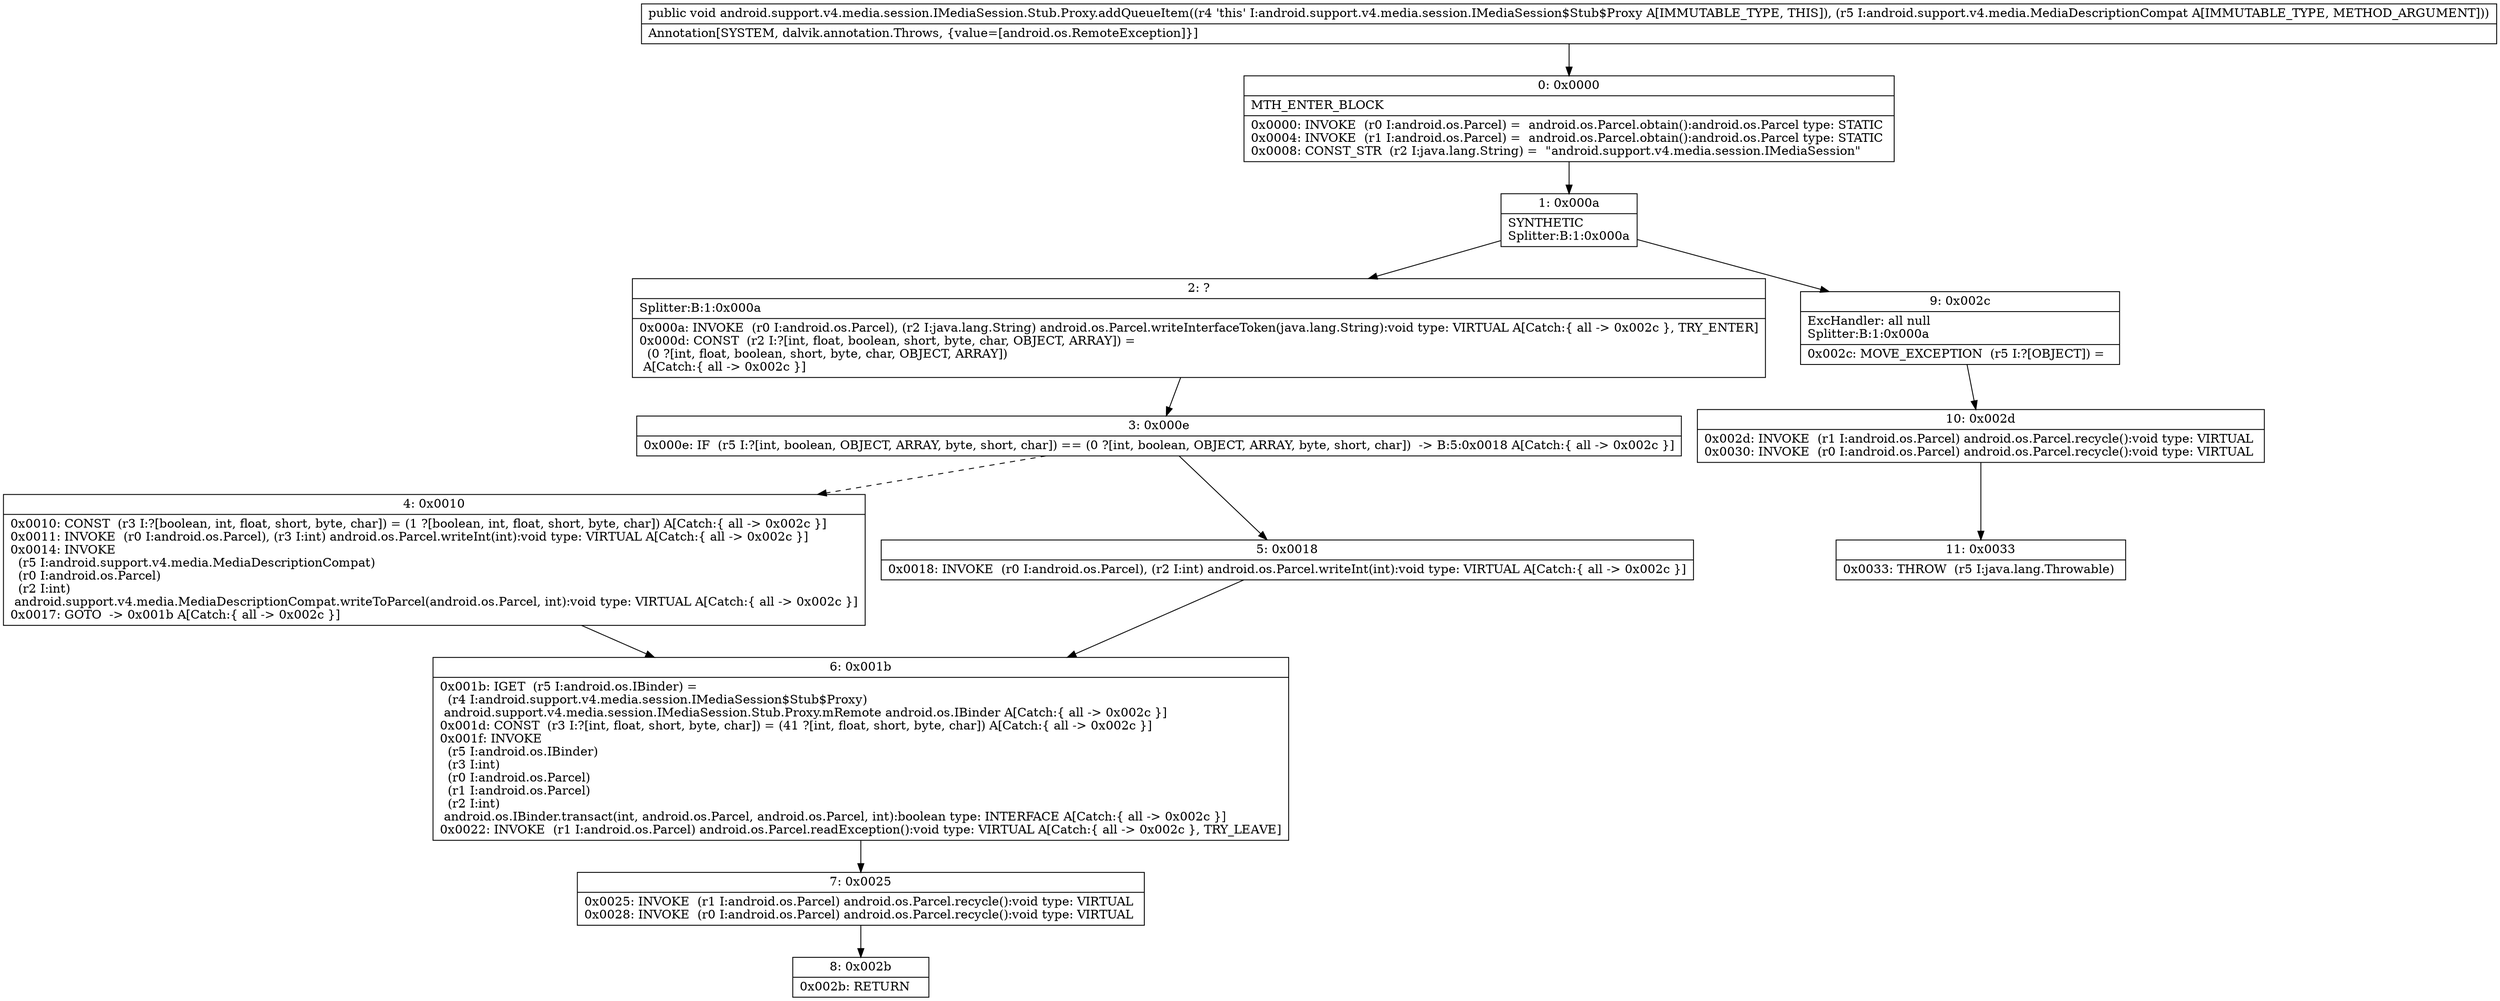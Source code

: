 digraph "CFG forandroid.support.v4.media.session.IMediaSession.Stub.Proxy.addQueueItem(Landroid\/support\/v4\/media\/MediaDescriptionCompat;)V" {
Node_0 [shape=record,label="{0\:\ 0x0000|MTH_ENTER_BLOCK\l|0x0000: INVOKE  (r0 I:android.os.Parcel) =  android.os.Parcel.obtain():android.os.Parcel type: STATIC \l0x0004: INVOKE  (r1 I:android.os.Parcel) =  android.os.Parcel.obtain():android.os.Parcel type: STATIC \l0x0008: CONST_STR  (r2 I:java.lang.String) =  \"android.support.v4.media.session.IMediaSession\" \l}"];
Node_1 [shape=record,label="{1\:\ 0x000a|SYNTHETIC\lSplitter:B:1:0x000a\l}"];
Node_2 [shape=record,label="{2\:\ ?|Splitter:B:1:0x000a\l|0x000a: INVOKE  (r0 I:android.os.Parcel), (r2 I:java.lang.String) android.os.Parcel.writeInterfaceToken(java.lang.String):void type: VIRTUAL A[Catch:\{ all \-\> 0x002c \}, TRY_ENTER]\l0x000d: CONST  (r2 I:?[int, float, boolean, short, byte, char, OBJECT, ARRAY]) = \l  (0 ?[int, float, boolean, short, byte, char, OBJECT, ARRAY])\l A[Catch:\{ all \-\> 0x002c \}]\l}"];
Node_3 [shape=record,label="{3\:\ 0x000e|0x000e: IF  (r5 I:?[int, boolean, OBJECT, ARRAY, byte, short, char]) == (0 ?[int, boolean, OBJECT, ARRAY, byte, short, char])  \-\> B:5:0x0018 A[Catch:\{ all \-\> 0x002c \}]\l}"];
Node_4 [shape=record,label="{4\:\ 0x0010|0x0010: CONST  (r3 I:?[boolean, int, float, short, byte, char]) = (1 ?[boolean, int, float, short, byte, char]) A[Catch:\{ all \-\> 0x002c \}]\l0x0011: INVOKE  (r0 I:android.os.Parcel), (r3 I:int) android.os.Parcel.writeInt(int):void type: VIRTUAL A[Catch:\{ all \-\> 0x002c \}]\l0x0014: INVOKE  \l  (r5 I:android.support.v4.media.MediaDescriptionCompat)\l  (r0 I:android.os.Parcel)\l  (r2 I:int)\l android.support.v4.media.MediaDescriptionCompat.writeToParcel(android.os.Parcel, int):void type: VIRTUAL A[Catch:\{ all \-\> 0x002c \}]\l0x0017: GOTO  \-\> 0x001b A[Catch:\{ all \-\> 0x002c \}]\l}"];
Node_5 [shape=record,label="{5\:\ 0x0018|0x0018: INVOKE  (r0 I:android.os.Parcel), (r2 I:int) android.os.Parcel.writeInt(int):void type: VIRTUAL A[Catch:\{ all \-\> 0x002c \}]\l}"];
Node_6 [shape=record,label="{6\:\ 0x001b|0x001b: IGET  (r5 I:android.os.IBinder) = \l  (r4 I:android.support.v4.media.session.IMediaSession$Stub$Proxy)\l android.support.v4.media.session.IMediaSession.Stub.Proxy.mRemote android.os.IBinder A[Catch:\{ all \-\> 0x002c \}]\l0x001d: CONST  (r3 I:?[int, float, short, byte, char]) = (41 ?[int, float, short, byte, char]) A[Catch:\{ all \-\> 0x002c \}]\l0x001f: INVOKE  \l  (r5 I:android.os.IBinder)\l  (r3 I:int)\l  (r0 I:android.os.Parcel)\l  (r1 I:android.os.Parcel)\l  (r2 I:int)\l android.os.IBinder.transact(int, android.os.Parcel, android.os.Parcel, int):boolean type: INTERFACE A[Catch:\{ all \-\> 0x002c \}]\l0x0022: INVOKE  (r1 I:android.os.Parcel) android.os.Parcel.readException():void type: VIRTUAL A[Catch:\{ all \-\> 0x002c \}, TRY_LEAVE]\l}"];
Node_7 [shape=record,label="{7\:\ 0x0025|0x0025: INVOKE  (r1 I:android.os.Parcel) android.os.Parcel.recycle():void type: VIRTUAL \l0x0028: INVOKE  (r0 I:android.os.Parcel) android.os.Parcel.recycle():void type: VIRTUAL \l}"];
Node_8 [shape=record,label="{8\:\ 0x002b|0x002b: RETURN   \l}"];
Node_9 [shape=record,label="{9\:\ 0x002c|ExcHandler: all null\lSplitter:B:1:0x000a\l|0x002c: MOVE_EXCEPTION  (r5 I:?[OBJECT]) =  \l}"];
Node_10 [shape=record,label="{10\:\ 0x002d|0x002d: INVOKE  (r1 I:android.os.Parcel) android.os.Parcel.recycle():void type: VIRTUAL \l0x0030: INVOKE  (r0 I:android.os.Parcel) android.os.Parcel.recycle():void type: VIRTUAL \l}"];
Node_11 [shape=record,label="{11\:\ 0x0033|0x0033: THROW  (r5 I:java.lang.Throwable) \l}"];
MethodNode[shape=record,label="{public void android.support.v4.media.session.IMediaSession.Stub.Proxy.addQueueItem((r4 'this' I:android.support.v4.media.session.IMediaSession$Stub$Proxy A[IMMUTABLE_TYPE, THIS]), (r5 I:android.support.v4.media.MediaDescriptionCompat A[IMMUTABLE_TYPE, METHOD_ARGUMENT]))  | Annotation[SYSTEM, dalvik.annotation.Throws, \{value=[android.os.RemoteException]\}]\l}"];
MethodNode -> Node_0;
Node_0 -> Node_1;
Node_1 -> Node_2;
Node_1 -> Node_9;
Node_2 -> Node_3;
Node_3 -> Node_4[style=dashed];
Node_3 -> Node_5;
Node_4 -> Node_6;
Node_5 -> Node_6;
Node_6 -> Node_7;
Node_7 -> Node_8;
Node_9 -> Node_10;
Node_10 -> Node_11;
}

